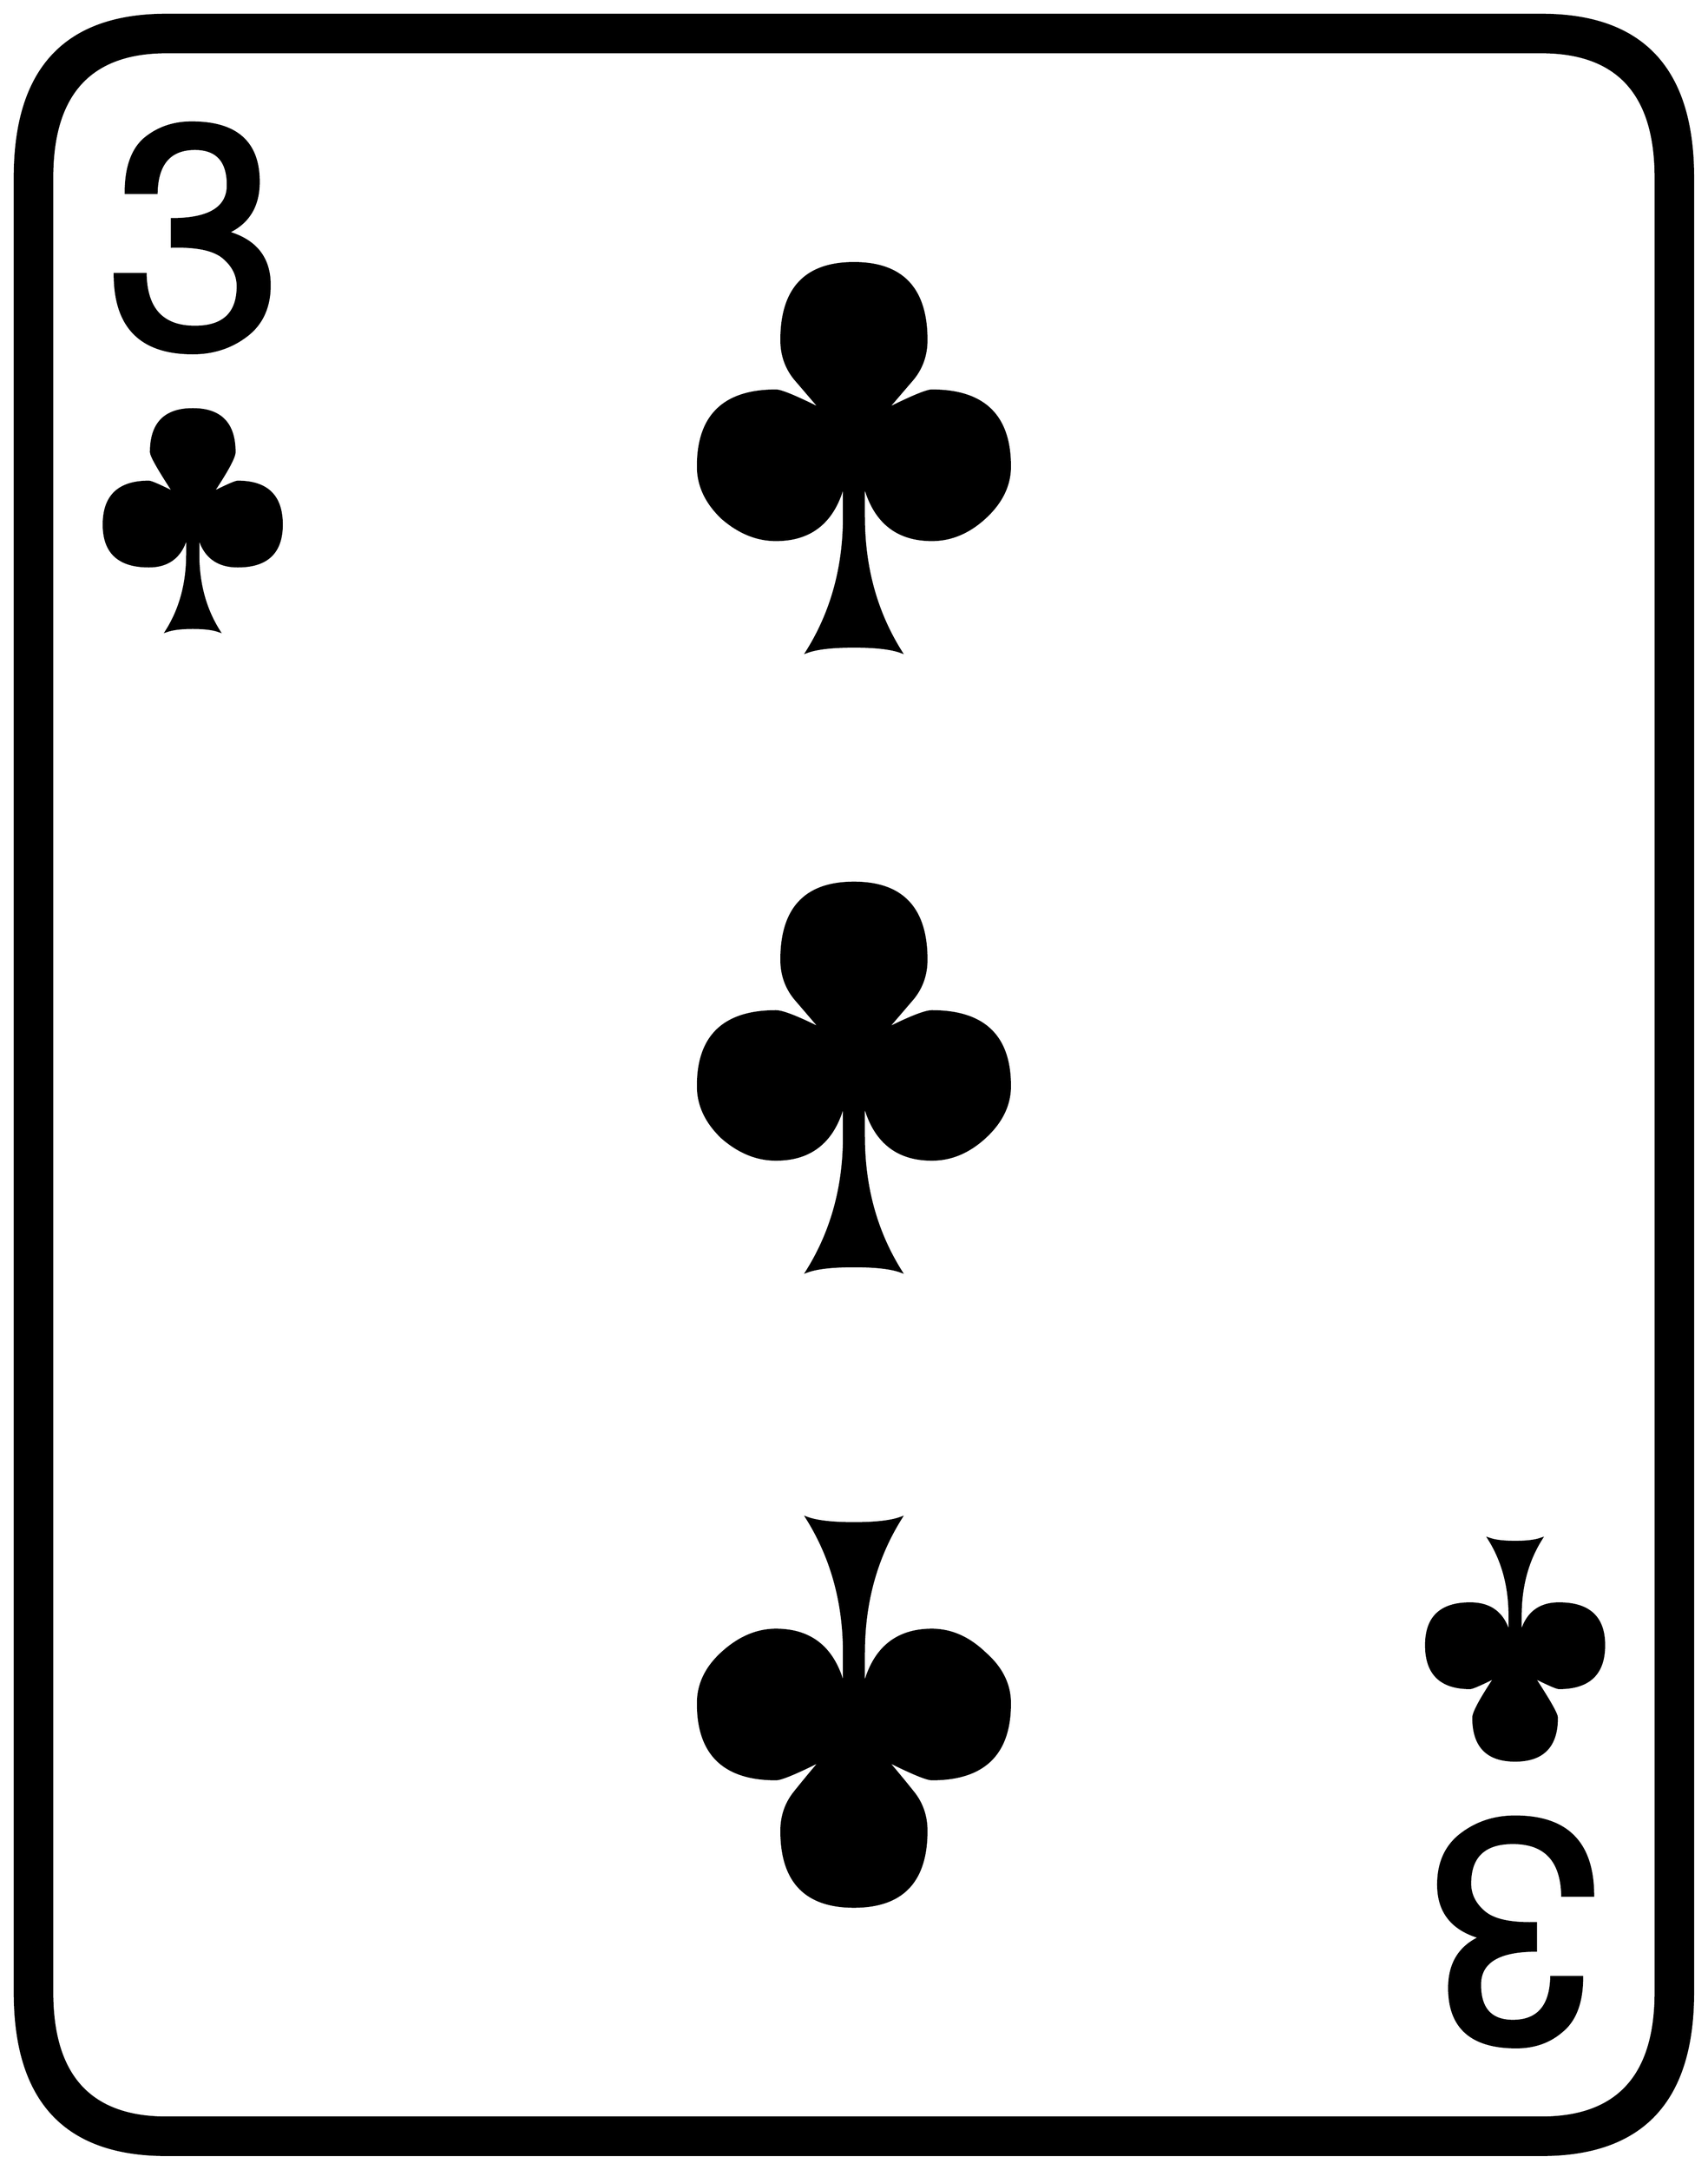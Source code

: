 


\begin{tikzpicture}[y=0.80pt, x=0.80pt, yscale=-1.0, xscale=1.0, inner sep=0pt, outer sep=0pt]
\begin{scope}[shift={(100.0,1706.0)},nonzero rule]
  \path[draw=.,fill=.,line width=1.600pt] (1578.0,244.0) .. controls
    (1578.0,342.667) and (1532.0,392.0) .. (1440.0,392.0) --
    (188.0,392.0) .. controls (96.0,392.0) and (50.0,342.667) ..
    (50.0,244.0) -- (50.0,-1408.0) .. controls (50.0,-1506.667)
    and (96.0,-1556.0) .. (188.0,-1556.0) -- (1440.0,-1556.0) ..
    controls (1532.0,-1556.0) and (1578.0,-1506.667) ..
    (1578.0,-1408.0) -- (1578.0,244.0) -- cycle(1544.0,244.0) --
    (1544.0,-1408.0) .. controls (1544.0,-1484.0) and
    (1509.333,-1522.0) .. (1440.0,-1522.0) -- (188.0,-1522.0) ..
    controls (118.667,-1522.0) and (84.0,-1484.0) ..
    (84.0,-1408.0) -- (84.0,244.0) .. controls (84.0,320.0) and
    (118.667,358.0) .. (188.0,358.0) -- (1440.0,358.0) .. controls
    (1509.333,358.0) and (1544.0,320.0) .. (1544.0,244.0) --
    cycle(956.0,-1145.0) .. controls (956.0,-1127.667) and
    (948.333,-1112.0) .. (933.0,-1098.0) .. controls
    (918.333,-1084.667) and (902.333,-1078.0) .. (885.0,-1078.0) ..
    controls (852.333,-1078.0) and (831.667,-1095.333) ..
    (823.0,-1130.0) -- (823.0,-1099.0) .. controls
    (823.0,-1053.0) and (834.333,-1012.0) .. (857.0,-976.0) ..
    controls (848.333,-979.333) and (834.0,-981.0) .. (814.0,-981.0)
    .. controls (794.0,-981.0) and (779.667,-979.333) ..
    (771.0,-976.0) .. controls (793.667,-1012.0) and
    (805.0,-1053.0) .. (805.0,-1099.0) -- (805.0,-1130.0) ..
    controls (796.333,-1095.333) and (775.667,-1078.0) ..
    (743.0,-1078.0) .. controls (725.667,-1078.0) and
    (709.333,-1084.667) .. (694.0,-1098.0) .. controls
    (679.333,-1112.0) and (672.0,-1127.667) .. (672.0,-1145.0) ..
    controls (672.0,-1191.0) and (695.667,-1214.0) ..
    (743.0,-1214.0) .. controls (747.667,-1214.0) and
    (761.333,-1208.333) .. (784.0,-1197.0) .. controls
    (776.0,-1206.333) and (768.0,-1215.667) .. (760.0,-1225.0) ..
    controls (752.0,-1235.0) and (748.0,-1246.667) ..
    (748.0,-1260.0) .. controls (748.0,-1306.667) and
    (770.0,-1330.0) .. (814.0,-1330.0) .. controls
    (858.0,-1330.0) and (880.0,-1306.667) .. (880.0,-1260.0) ..
    controls (880.0,-1246.667) and (876.0,-1235.0) ..
    (868.0,-1225.0) .. controls (860.0,-1215.667) and
    (852.0,-1206.333) .. (844.0,-1197.0) .. controls
    (866.667,-1208.333) and (880.333,-1214.0) .. (885.0,-1214.0) ..
    controls (932.333,-1214.0) and (956.0,-1191.0) ..
    (956.0,-1145.0) -- cycle(282.0,-1310.0) .. controls
    (282.0,-1290.0) and (275.0,-1274.667) .. (261.0,-1264.0) ..
    controls (247.0,-1253.333) and (230.667,-1248.0) ..
    (212.0,-1248.0) .. controls (164.667,-1248.0) and
    (141.0,-1272.0) .. (141.0,-1320.0) -- (169.0,-1320.0) ..
    controls (169.667,-1288.0) and (184.667,-1272.0) ..
    (214.0,-1272.0) .. controls (240.0,-1272.0) and
    (253.0,-1284.333) .. (253.0,-1309.0) .. controls
    (253.0,-1319.0) and (248.667,-1327.667) .. (240.0,-1335.0) ..
    controls (231.333,-1342.333) and (215.667,-1345.667) ..
    (193.0,-1345.0) -- (193.0,-1370.0) .. controls
    (227.0,-1370.0) and (244.0,-1380.333) .. (244.0,-1401.0) ..
    controls (244.0,-1423.0) and (234.0,-1434.0) ..
    (214.0,-1434.0) .. controls (191.333,-1434.0) and
    (179.667,-1420.667) .. (179.0,-1394.0) -- (151.0,-1394.0) ..
    controls (151.0,-1416.667) and (156.667,-1433.0) ..
    (168.0,-1443.0) .. controls (180.0,-1453.0) and
    (194.333,-1458.0) .. (211.0,-1458.0) .. controls
    (251.667,-1458.0) and (272.0,-1440.0) .. (272.0,-1404.0) ..
    controls (272.0,-1382.0) and (262.667,-1366.667) ..
    (244.0,-1358.0) .. controls (269.333,-1350.667) and
    (282.0,-1334.667) .. (282.0,-1310.0) -- cycle(1497.0,-72.0) ..
    controls (1497.0,-46.0) and (1483.333,-33.0) .. (1456.0,-33.0)
    .. controls (1454.0,-33.0) and (1446.333,-36.333) ..
    (1433.0,-43.0) .. controls (1447.0,-21.667) and (1454.0,-9.333)
    .. (1454.0,-6.0) .. controls (1454.0,20.0) and (1441.333,33.0)
    .. (1416.0,33.0) .. controls (1390.667,33.0) and (1378.0,20.0)
    .. (1378.0,-6.0) .. controls (1378.0,-10.667) and
    (1384.667,-23.0) .. (1398.0,-43.0) .. controls (1384.667,-36.333)
    and (1377.0,-33.0) .. (1375.0,-33.0) .. controls
    (1348.333,-33.0) and (1335.0,-46.0) .. (1335.0,-72.0) ..
    controls (1335.0,-97.333) and (1348.333,-110.0) ..
    (1375.0,-110.0) .. controls (1394.333,-110.0) and
    (1406.333,-100.333) .. (1411.0,-81.0) -- (1411.0,-99.0) ..
    controls (1411.0,-125.667) and (1404.667,-149.0) ..
    (1392.0,-169.0) .. controls (1397.333,-167.0) and
    (1405.333,-166.0) .. (1416.0,-166.0) .. controls
    (1426.667,-166.0) and (1434.667,-167.0) .. (1440.0,-169.0) ..
    controls (1427.333,-149.0) and (1421.0,-125.667) ..
    (1421.0,-99.0) -- (1421.0,-81.0) .. controls (1425.667,-100.333)
    and (1437.333,-110.0) .. (1456.0,-110.0) .. controls
    (1483.333,-110.0) and (1497.0,-97.333) .. (1497.0,-72.0) --
    cycle(956.0,-581.0) .. controls (956.0,-563.667) and
    (948.333,-548.0) .. (933.0,-534.0) .. controls (918.333,-520.667)
    and (902.333,-514.0) .. (885.0,-514.0) .. controls
    (852.333,-514.0) and (831.667,-531.333) .. (823.0,-566.0) --
    (823.0,-535.0) .. controls (823.0,-489.0) and (834.333,-448.0)
    .. (857.0,-412.0) .. controls (848.333,-415.333) and
    (834.0,-417.0) .. (814.0,-417.0) .. controls (794.0,-417.0)
    and (779.667,-415.333) .. (771.0,-412.0) .. controls
    (793.667,-448.0) and (805.0,-489.0) .. (805.0,-535.0) --
    (805.0,-566.0) .. controls (796.333,-531.333) and (775.667,-514.0)
    .. (743.0,-514.0) .. controls (725.667,-514.0) and
    (709.333,-520.667) .. (694.0,-534.0) .. controls (679.333,-548.0)
    and (672.0,-563.667) .. (672.0,-581.0) .. controls
    (672.0,-626.333) and (695.667,-649.0) .. (743.0,-649.0) ..
    controls (749.0,-649.0) and (762.667,-643.667) .. (784.0,-633.0)
    .. controls (776.0,-642.333) and (768.0,-651.667) ..
    (760.0,-661.0) .. controls (752.0,-671.0) and (748.0,-682.667)
    .. (748.0,-696.0) .. controls (748.0,-742.667) and
    (770.0,-766.0) .. (814.0,-766.0) .. controls (858.0,-766.0)
    and (880.0,-742.667) .. (880.0,-696.0) .. controls
    (880.0,-682.667) and (876.0,-671.0) .. (868.0,-661.0) ..
    controls (860.0,-651.667) and (852.0,-642.333) .. (844.0,-633.0)
    .. controls (865.333,-643.667) and (879.0,-649.0) ..
    (885.0,-649.0) .. controls (932.333,-649.0) and (956.0,-626.333)
    .. (956.0,-581.0) -- cycle(293.0,-1092.0) .. controls
    (293.0,-1066.667) and (279.667,-1054.0) .. (253.0,-1054.0) ..
    controls (233.667,-1054.0) and (221.667,-1063.667) ..
    (217.0,-1083.0) -- (217.0,-1065.0) .. controls
    (217.0,-1038.333) and (223.333,-1015.0) .. (236.0,-995.0) ..
    controls (230.667,-997.0) and (222.667,-998.0) .. (212.0,-998.0)
    .. controls (201.333,-998.0) and (193.333,-997.0) ..
    (188.0,-995.0) .. controls (200.667,-1015.0) and
    (207.0,-1038.333) .. (207.0,-1065.0) -- (207.0,-1083.0) ..
    controls (202.333,-1063.667) and (190.667,-1054.0) ..
    (172.0,-1054.0) .. controls (144.667,-1054.0) and
    (131.0,-1066.667) .. (131.0,-1092.0) .. controls
    (131.0,-1118.0) and (144.667,-1131.0) .. (172.0,-1131.0) ..
    controls (174.0,-1131.0) and (181.667,-1127.667) ..
    (195.0,-1121.0) .. controls (181.0,-1142.333) and
    (174.0,-1154.667) .. (174.0,-1158.0) .. controls
    (174.0,-1184.0) and (186.667,-1197.0) .. (212.0,-1197.0) ..
    controls (237.333,-1197.0) and (250.0,-1184.0) ..
    (250.0,-1158.0) .. controls (250.0,-1153.333) and
    (243.333,-1141.0) .. (230.0,-1121.0) .. controls
    (243.333,-1127.667) and (251.0,-1131.0) .. (253.0,-1131.0) ..
    controls (279.667,-1131.0) and (293.0,-1118.0) ..
    (293.0,-1092.0) -- cycle(1487.0,156.0) -- (1459.0,156.0) ..
    controls (1458.333,124.0) and (1443.333,108.0) .. (1414.0,108.0)
    .. controls (1388.0,108.0) and (1375.0,120.333) ..
    (1375.0,145.0) .. controls (1375.0,155.0) and (1379.333,163.667)
    .. (1388.0,171.0) .. controls (1396.667,178.333) and
    (1412.333,181.667) .. (1435.0,181.0) -- (1435.0,206.0) ..
    controls (1401.0,206.0) and (1384.0,216.333) .. (1384.0,237.0)
    .. controls (1384.0,259.0) and (1394.0,270.0) ..
    (1414.0,270.0) .. controls (1436.667,270.0) and (1448.333,256.667)
    .. (1449.0,230.0) -- (1477.0,230.0) .. controls
    (1477.0,252.667) and (1471.0,269.0) .. (1459.0,279.0) ..
    controls (1447.667,289.0) and (1433.667,294.0) .. (1417.0,294.0)
    .. controls (1376.333,294.0) and (1356.0,276.0) ..
    (1356.0,240.0) .. controls (1356.0,218.0) and (1365.333,202.667)
    .. (1384.0,194.0) .. controls (1358.667,186.667) and
    (1346.0,170.667) .. (1346.0,146.0) .. controls (1346.0,126.0)
    and (1353.0,110.667) .. (1367.0,100.0) .. controls
    (1381.0,89.333) and (1397.333,84.0) .. (1416.0,84.0) .. controls
    (1463.333,84.0) and (1487.0,108.0) .. (1487.0,156.0) --
    cycle(956.0,-19.0) .. controls (956.0,27.0) and (932.333,50.0)
    .. (885.0,50.0) .. controls (880.333,50.0) and (866.667,44.333) ..
    (844.0,33.0) .. controls (852.0,42.333) and (860.0,52.0) ..
    (868.0,62.0) .. controls (876.0,72.0) and (880.0,83.667) ..
    (880.0,97.0) .. controls (880.0,143.0) and (858.0,166.0) ..
    (814.0,166.0) .. controls (770.0,166.0) and (748.0,143.0) ..
    (748.0,97.0) .. controls (748.0,83.667) and (752.0,72.0) ..
    (760.0,62.0) .. controls (768.0,52.0) and (776.0,42.333) ..
    (784.0,33.0) .. controls (761.333,44.333) and (747.667,50.0) ..
    (743.0,50.0) .. controls (695.667,50.0) and (672.0,27.0) ..
    (672.0,-19.0) .. controls (672.0,-36.333) and (679.333,-51.667) ..
    (694.0,-65.0) .. controls (709.333,-79.0) and (725.667,-86.0) ..
    (743.0,-86.0) .. controls (775.667,-86.0) and (796.333,-68.667) ..
    (805.0,-34.0) -- (805.0,-65.0) .. controls (805.0,-111.0)
    and (793.667,-152.0) .. (771.0,-188.0) .. controls
    (779.667,-184.667) and (794.0,-183.0) .. (814.0,-183.0) ..
    controls (834.0,-183.0) and (848.333,-184.667) .. (857.0,-188.0)
    .. controls (834.333,-152.0) and (823.0,-111.0) ..
    (823.0,-65.0) -- (823.0,-34.0) .. controls (831.667,-68.667) and
    (852.333,-86.0) .. (885.0,-86.0) .. controls (902.333,-86.0) and
    (918.333,-79.0) .. (933.0,-65.0) .. controls (948.333,-51.667) and
    (956.0,-36.333) .. (956.0,-19.0) -- cycle;
\end{scope}

\end{tikzpicture}

